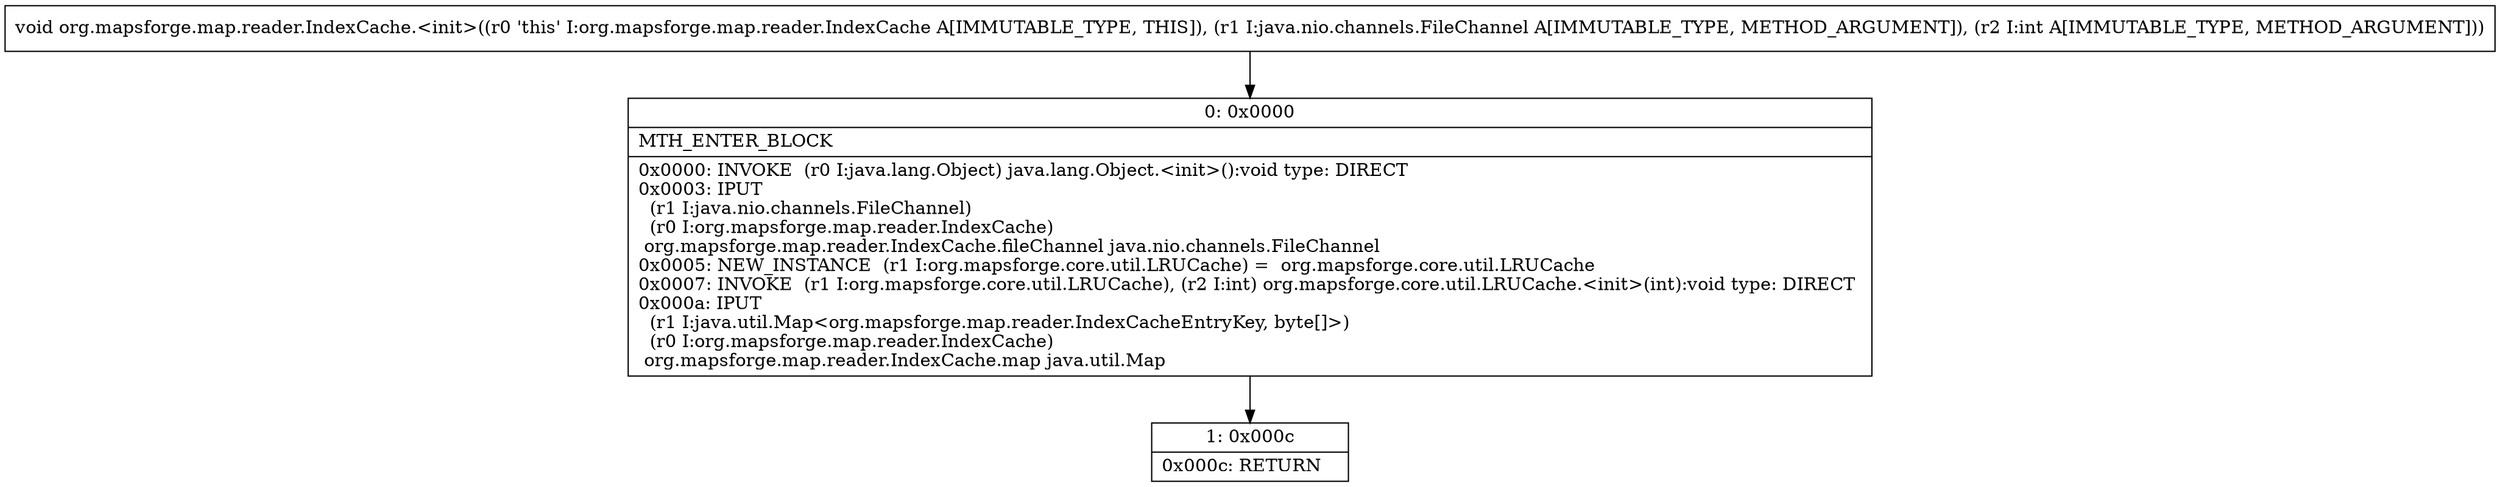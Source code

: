 digraph "CFG fororg.mapsforge.map.reader.IndexCache.\<init\>(Ljava\/nio\/channels\/FileChannel;I)V" {
Node_0 [shape=record,label="{0\:\ 0x0000|MTH_ENTER_BLOCK\l|0x0000: INVOKE  (r0 I:java.lang.Object) java.lang.Object.\<init\>():void type: DIRECT \l0x0003: IPUT  \l  (r1 I:java.nio.channels.FileChannel)\l  (r0 I:org.mapsforge.map.reader.IndexCache)\l org.mapsforge.map.reader.IndexCache.fileChannel java.nio.channels.FileChannel \l0x0005: NEW_INSTANCE  (r1 I:org.mapsforge.core.util.LRUCache) =  org.mapsforge.core.util.LRUCache \l0x0007: INVOKE  (r1 I:org.mapsforge.core.util.LRUCache), (r2 I:int) org.mapsforge.core.util.LRUCache.\<init\>(int):void type: DIRECT \l0x000a: IPUT  \l  (r1 I:java.util.Map\<org.mapsforge.map.reader.IndexCacheEntryKey, byte[]\>)\l  (r0 I:org.mapsforge.map.reader.IndexCache)\l org.mapsforge.map.reader.IndexCache.map java.util.Map \l}"];
Node_1 [shape=record,label="{1\:\ 0x000c|0x000c: RETURN   \l}"];
MethodNode[shape=record,label="{void org.mapsforge.map.reader.IndexCache.\<init\>((r0 'this' I:org.mapsforge.map.reader.IndexCache A[IMMUTABLE_TYPE, THIS]), (r1 I:java.nio.channels.FileChannel A[IMMUTABLE_TYPE, METHOD_ARGUMENT]), (r2 I:int A[IMMUTABLE_TYPE, METHOD_ARGUMENT])) }"];
MethodNode -> Node_0;
Node_0 -> Node_1;
}

